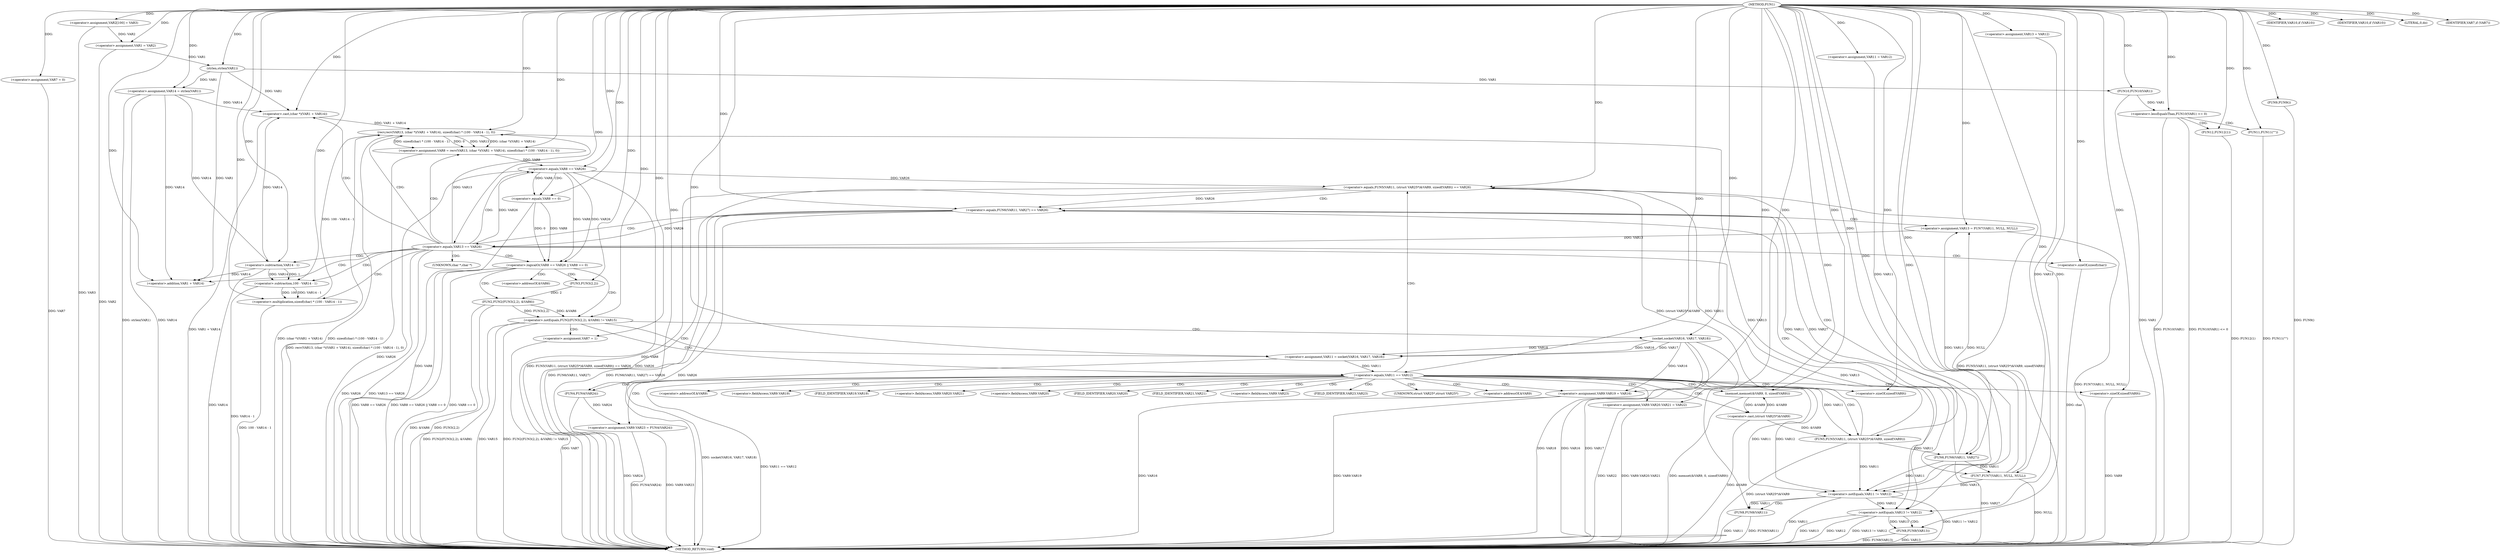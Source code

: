 digraph FUN1 {  
"1000100" [label = "(METHOD,FUN1)" ]
"1000282" [label = "(METHOD_RETURN,void)" ]
"1000104" [label = "(<operator>.assignment,VAR2[100] = VAR3)" ]
"1000107" [label = "(<operator>.assignment,VAR1 = VAR2)" ]
"1000115" [label = "(<operator>.assignment,VAR7 = 0)" ]
"1000122" [label = "(<operator>.assignment,VAR11 = VAR12)" ]
"1000126" [label = "(<operator>.assignment,VAR13 = VAR12)" ]
"1000130" [label = "(<operator>.assignment,VAR14 = strlen(VAR1))" ]
"1000132" [label = "(strlen,strlen(VAR1))" ]
"1000137" [label = "(<operator>.notEquals,FUN2(FUN3(2,2), &VAR6) != VAR15)" ]
"1000138" [label = "(FUN2,FUN2(FUN3(2,2), &VAR6))" ]
"1000139" [label = "(FUN3,FUN3(2,2))" ]
"1000147" [label = "(<operator>.assignment,VAR7 = 1)" ]
"1000150" [label = "(<operator>.assignment,VAR11 = socket(VAR16, VAR17, VAR18))" ]
"1000152" [label = "(socket,socket(VAR16, VAR17, VAR18))" ]
"1000157" [label = "(<operator>.equals,VAR11 == VAR12)" ]
"1000162" [label = "(memset,memset(&VAR9, 0, sizeof(VAR9)))" ]
"1000166" [label = "(<operator>.sizeOf,sizeof(VAR9))" ]
"1000168" [label = "(<operator>.assignment,VAR9.VAR19 = VAR16)" ]
"1000173" [label = "(<operator>.assignment,VAR9.VAR20.VAR21 = VAR22)" ]
"1000180" [label = "(<operator>.assignment,VAR9.VAR23 = FUN4(VAR24))" ]
"1000184" [label = "(FUN4,FUN4(VAR24))" ]
"1000187" [label = "(<operator>.equals,FUN5(VAR11, (struct VAR25*)&VAR9, sizeof(VAR9)) == VAR26)" ]
"1000188" [label = "(FUN5,FUN5(VAR11, (struct VAR25*)&VAR9, sizeof(VAR9)))" ]
"1000190" [label = "(<operator>.cast,(struct VAR25*)&VAR9)" ]
"1000194" [label = "(<operator>.sizeOf,sizeof(VAR9))" ]
"1000200" [label = "(<operator>.equals,FUN6(VAR11, VAR27) == VAR26)" ]
"1000201" [label = "(FUN6,FUN6(VAR11, VAR27))" ]
"1000207" [label = "(<operator>.assignment,VAR13 = FUN7(VAR11, NULL, NULL))" ]
"1000209" [label = "(FUN7,FUN7(VAR11, NULL, NULL))" ]
"1000214" [label = "(<operator>.equals,VAR13 == VAR26)" ]
"1000219" [label = "(<operator>.assignment,VAR8 = recv(VAR13, (char *)(VAR1 + VAR14), sizeof(char) * (100 - VAR14 - 1), 0))" ]
"1000221" [label = "(recv,recv(VAR13, (char *)(VAR1 + VAR14), sizeof(char) * (100 - VAR14 - 1), 0))" ]
"1000223" [label = "(<operator>.cast,(char *)(VAR1 + VAR14))" ]
"1000225" [label = "(<operator>.addition,VAR1 + VAR14)" ]
"1000228" [label = "(<operator>.multiplication,sizeof(char) * (100 - VAR14 - 1))" ]
"1000229" [label = "(<operator>.sizeOf,sizeof(char))" ]
"1000231" [label = "(<operator>.subtraction,100 - VAR14 - 1)" ]
"1000233" [label = "(<operator>.subtraction,VAR14 - 1)" ]
"1000238" [label = "(<operator>.logicalOr,VAR8 == VAR26 || VAR8 == 0)" ]
"1000239" [label = "(<operator>.equals,VAR8 == VAR26)" ]
"1000242" [label = "(<operator>.equals,VAR8 == 0)" ]
"1000248" [label = "(IDENTIFIER,VAR10,if (VAR10))" ]
"1000251" [label = "(IDENTIFIER,VAR10,if (VAR10))" ]
"1000253" [label = "(LITERAL,0,do)" ]
"1000255" [label = "(<operator>.notEquals,VAR11 != VAR12)" ]
"1000259" [label = "(FUN8,FUN8(VAR11))" ]
"1000262" [label = "(<operator>.notEquals,VAR13 != VAR12)" ]
"1000266" [label = "(FUN8,FUN8(VAR13))" ]
"1000269" [label = "(IDENTIFIER,VAR7,if (VAR7))" ]
"1000271" [label = "(FUN9,FUN9())" ]
"1000273" [label = "(<operator>.lessEqualsThan,FUN10(VAR1) <= 0)" ]
"1000274" [label = "(FUN10,FUN10(VAR1))" ]
"1000278" [label = "(FUN11,FUN11(\"\"))" ]
"1000280" [label = "(FUN12,FUN12(1))" ]
"1000142" [label = "(<operator>.addressOf,&VAR6)" ]
"1000163" [label = "(<operator>.addressOf,&VAR9)" ]
"1000169" [label = "(<operator>.fieldAccess,VAR9.VAR19)" ]
"1000171" [label = "(FIELD_IDENTIFIER,VAR19,VAR19)" ]
"1000174" [label = "(<operator>.fieldAccess,VAR9.VAR20.VAR21)" ]
"1000175" [label = "(<operator>.fieldAccess,VAR9.VAR20)" ]
"1000177" [label = "(FIELD_IDENTIFIER,VAR20,VAR20)" ]
"1000178" [label = "(FIELD_IDENTIFIER,VAR21,VAR21)" ]
"1000181" [label = "(<operator>.fieldAccess,VAR9.VAR23)" ]
"1000183" [label = "(FIELD_IDENTIFIER,VAR23,VAR23)" ]
"1000191" [label = "(UNKNOWN,struct VAR25*,struct VAR25*)" ]
"1000192" [label = "(<operator>.addressOf,&VAR9)" ]
"1000224" [label = "(UNKNOWN,char *,char *)" ]
  "1000184" -> "1000282"  [ label = "DDG: VAR24"] 
  "1000180" -> "1000282"  [ label = "DDG: VAR9.VAR23"] 
  "1000147" -> "1000282"  [ label = "DDG: VAR7"] 
  "1000273" -> "1000282"  [ label = "DDG: FUN10(VAR1) <= 0"] 
  "1000137" -> "1000282"  [ label = "DDG: FUN2(FUN3(2,2), &VAR6)"] 
  "1000255" -> "1000282"  [ label = "DDG: VAR11"] 
  "1000259" -> "1000282"  [ label = "DDG: FUN8(VAR11)"] 
  "1000187" -> "1000282"  [ label = "DDG: FUN5(VAR11, (struct VAR25*)&VAR9, sizeof(VAR9))"] 
  "1000259" -> "1000282"  [ label = "DDG: VAR11"] 
  "1000168" -> "1000282"  [ label = "DDG: VAR16"] 
  "1000187" -> "1000282"  [ label = "DDG: FUN5(VAR11, (struct VAR25*)&VAR9, sizeof(VAR9)) == VAR26"] 
  "1000138" -> "1000282"  [ label = "DDG: &VAR6"] 
  "1000223" -> "1000282"  [ label = "DDG: VAR1 + VAR14"] 
  "1000219" -> "1000282"  [ label = "DDG: recv(VAR13, (char *)(VAR1 + VAR14), sizeof(char) * (100 - VAR14 - 1), 0)"] 
  "1000200" -> "1000282"  [ label = "DDG: FUN6(VAR11, VAR27)"] 
  "1000221" -> "1000282"  [ label = "DDG: (char *)(VAR1 + VAR14)"] 
  "1000207" -> "1000282"  [ label = "DDG: FUN7(VAR11, NULL, NULL)"] 
  "1000231" -> "1000282"  [ label = "DDG: VAR14 - 1"] 
  "1000238" -> "1000282"  [ label = "DDG: VAR8 == VAR26"] 
  "1000274" -> "1000282"  [ label = "DDG: VAR1"] 
  "1000168" -> "1000282"  [ label = "DDG: VAR9.VAR19"] 
  "1000280" -> "1000282"  [ label = "DDG: FUN12(1)"] 
  "1000188" -> "1000282"  [ label = "DDG: (struct VAR25*)&VAR9"] 
  "1000200" -> "1000282"  [ label = "DDG: FUN6(VAR11, VAR27) == VAR26"] 
  "1000214" -> "1000282"  [ label = "DDG: VAR26"] 
  "1000157" -> "1000282"  [ label = "DDG: VAR11 == VAR12"] 
  "1000173" -> "1000282"  [ label = "DDG: VAR22"] 
  "1000255" -> "1000282"  [ label = "DDG: VAR11 != VAR12"] 
  "1000239" -> "1000282"  [ label = "DDG: VAR8"] 
  "1000238" -> "1000282"  [ label = "DDG: VAR8 == VAR26 || VAR8 == 0"] 
  "1000221" -> "1000282"  [ label = "DDG: sizeof(char) * (100 - VAR14 - 1)"] 
  "1000214" -> "1000282"  [ label = "DDG: VAR13 == VAR26"] 
  "1000130" -> "1000282"  [ label = "DDG: strlen(VAR1)"] 
  "1000138" -> "1000282"  [ label = "DDG: FUN3(2,2)"] 
  "1000194" -> "1000282"  [ label = "DDG: VAR9"] 
  "1000180" -> "1000282"  [ label = "DDG: FUN4(VAR24)"] 
  "1000150" -> "1000282"  [ label = "DDG: socket(VAR16, VAR17, VAR18)"] 
  "1000152" -> "1000282"  [ label = "DDG: VAR18"] 
  "1000137" -> "1000282"  [ label = "DDG: VAR15"] 
  "1000266" -> "1000282"  [ label = "DDG: VAR13"] 
  "1000262" -> "1000282"  [ label = "DDG: VAR13"] 
  "1000262" -> "1000282"  [ label = "DDG: VAR12"] 
  "1000201" -> "1000282"  [ label = "DDG: VAR27"] 
  "1000273" -> "1000282"  [ label = "DDG: FUN10(VAR1)"] 
  "1000266" -> "1000282"  [ label = "DDG: FUN8(VAR13)"] 
  "1000152" -> "1000282"  [ label = "DDG: VAR16"] 
  "1000228" -> "1000282"  [ label = "DDG: 100 - VAR14 - 1"] 
  "1000278" -> "1000282"  [ label = "DDG: FUN11(\"\")"] 
  "1000209" -> "1000282"  [ label = "DDG: NULL"] 
  "1000262" -> "1000282"  [ label = "DDG: VAR13 != VAR12"] 
  "1000152" -> "1000282"  [ label = "DDG: VAR17"] 
  "1000233" -> "1000282"  [ label = "DDG: VAR14"] 
  "1000229" -> "1000282"  [ label = "DDG: char"] 
  "1000238" -> "1000282"  [ label = "DDG: VAR8 == 0"] 
  "1000187" -> "1000282"  [ label = "DDG: VAR26"] 
  "1000162" -> "1000282"  [ label = "DDG: memset(&VAR9, 0, sizeof(VAR9))"] 
  "1000239" -> "1000282"  [ label = "DDG: VAR26"] 
  "1000271" -> "1000282"  [ label = "DDG: FUN9()"] 
  "1000115" -> "1000282"  [ label = "DDG: VAR7"] 
  "1000190" -> "1000282"  [ label = "DDG: &VAR9"] 
  "1000173" -> "1000282"  [ label = "DDG: VAR9.VAR20.VAR21"] 
  "1000137" -> "1000282"  [ label = "DDG: FUN2(FUN3(2,2), &VAR6) != VAR15"] 
  "1000242" -> "1000282"  [ label = "DDG: VAR8"] 
  "1000104" -> "1000282"  [ label = "DDG: VAR3"] 
  "1000107" -> "1000282"  [ label = "DDG: VAR2"] 
  "1000130" -> "1000282"  [ label = "DDG: VAR14"] 
  "1000200" -> "1000282"  [ label = "DDG: VAR26"] 
  "1000100" -> "1000104"  [ label = "DDG: "] 
  "1000104" -> "1000107"  [ label = "DDG: VAR2"] 
  "1000100" -> "1000107"  [ label = "DDG: "] 
  "1000100" -> "1000115"  [ label = "DDG: "] 
  "1000100" -> "1000122"  [ label = "DDG: "] 
  "1000100" -> "1000126"  [ label = "DDG: "] 
  "1000132" -> "1000130"  [ label = "DDG: VAR1"] 
  "1000100" -> "1000130"  [ label = "DDG: "] 
  "1000107" -> "1000132"  [ label = "DDG: VAR1"] 
  "1000100" -> "1000132"  [ label = "DDG: "] 
  "1000138" -> "1000137"  [ label = "DDG: FUN3(2,2)"] 
  "1000138" -> "1000137"  [ label = "DDG: &VAR6"] 
  "1000139" -> "1000138"  [ label = "DDG: 2"] 
  "1000100" -> "1000139"  [ label = "DDG: "] 
  "1000100" -> "1000137"  [ label = "DDG: "] 
  "1000100" -> "1000147"  [ label = "DDG: "] 
  "1000152" -> "1000150"  [ label = "DDG: VAR16"] 
  "1000152" -> "1000150"  [ label = "DDG: VAR17"] 
  "1000152" -> "1000150"  [ label = "DDG: VAR18"] 
  "1000100" -> "1000150"  [ label = "DDG: "] 
  "1000100" -> "1000152"  [ label = "DDG: "] 
  "1000150" -> "1000157"  [ label = "DDG: VAR11"] 
  "1000100" -> "1000157"  [ label = "DDG: "] 
  "1000190" -> "1000162"  [ label = "DDG: &VAR9"] 
  "1000100" -> "1000162"  [ label = "DDG: "] 
  "1000100" -> "1000166"  [ label = "DDG: "] 
  "1000152" -> "1000168"  [ label = "DDG: VAR16"] 
  "1000100" -> "1000168"  [ label = "DDG: "] 
  "1000100" -> "1000173"  [ label = "DDG: "] 
  "1000184" -> "1000180"  [ label = "DDG: VAR24"] 
  "1000100" -> "1000184"  [ label = "DDG: "] 
  "1000188" -> "1000187"  [ label = "DDG: VAR11"] 
  "1000188" -> "1000187"  [ label = "DDG: (struct VAR25*)&VAR9"] 
  "1000157" -> "1000188"  [ label = "DDG: VAR11"] 
  "1000100" -> "1000188"  [ label = "DDG: "] 
  "1000190" -> "1000188"  [ label = "DDG: &VAR9"] 
  "1000162" -> "1000190"  [ label = "DDG: &VAR9"] 
  "1000100" -> "1000194"  [ label = "DDG: "] 
  "1000239" -> "1000187"  [ label = "DDG: VAR26"] 
  "1000100" -> "1000187"  [ label = "DDG: "] 
  "1000201" -> "1000200"  [ label = "DDG: VAR11"] 
  "1000201" -> "1000200"  [ label = "DDG: VAR27"] 
  "1000188" -> "1000201"  [ label = "DDG: VAR11"] 
  "1000100" -> "1000201"  [ label = "DDG: "] 
  "1000187" -> "1000200"  [ label = "DDG: VAR26"] 
  "1000100" -> "1000200"  [ label = "DDG: "] 
  "1000209" -> "1000207"  [ label = "DDG: VAR11"] 
  "1000209" -> "1000207"  [ label = "DDG: NULL"] 
  "1000100" -> "1000207"  [ label = "DDG: "] 
  "1000201" -> "1000209"  [ label = "DDG: VAR11"] 
  "1000100" -> "1000209"  [ label = "DDG: "] 
  "1000207" -> "1000214"  [ label = "DDG: VAR13"] 
  "1000100" -> "1000214"  [ label = "DDG: "] 
  "1000200" -> "1000214"  [ label = "DDG: VAR26"] 
  "1000221" -> "1000219"  [ label = "DDG: VAR13"] 
  "1000221" -> "1000219"  [ label = "DDG: (char *)(VAR1 + VAR14)"] 
  "1000221" -> "1000219"  [ label = "DDG: sizeof(char) * (100 - VAR14 - 1)"] 
  "1000221" -> "1000219"  [ label = "DDG: 0"] 
  "1000100" -> "1000219"  [ label = "DDG: "] 
  "1000214" -> "1000221"  [ label = "DDG: VAR13"] 
  "1000100" -> "1000221"  [ label = "DDG: "] 
  "1000223" -> "1000221"  [ label = "DDG: VAR1 + VAR14"] 
  "1000132" -> "1000223"  [ label = "DDG: VAR1"] 
  "1000100" -> "1000223"  [ label = "DDG: "] 
  "1000233" -> "1000223"  [ label = "DDG: VAR14"] 
  "1000130" -> "1000223"  [ label = "DDG: VAR14"] 
  "1000132" -> "1000225"  [ label = "DDG: VAR1"] 
  "1000100" -> "1000225"  [ label = "DDG: "] 
  "1000233" -> "1000225"  [ label = "DDG: VAR14"] 
  "1000130" -> "1000225"  [ label = "DDG: VAR14"] 
  "1000228" -> "1000221"  [ label = "DDG: 100 - VAR14 - 1"] 
  "1000100" -> "1000228"  [ label = "DDG: "] 
  "1000100" -> "1000229"  [ label = "DDG: "] 
  "1000231" -> "1000228"  [ label = "DDG: 100"] 
  "1000231" -> "1000228"  [ label = "DDG: VAR14 - 1"] 
  "1000100" -> "1000231"  [ label = "DDG: "] 
  "1000233" -> "1000231"  [ label = "DDG: VAR14"] 
  "1000233" -> "1000231"  [ label = "DDG: 1"] 
  "1000100" -> "1000233"  [ label = "DDG: "] 
  "1000130" -> "1000233"  [ label = "DDG: VAR14"] 
  "1000239" -> "1000238"  [ label = "DDG: VAR8"] 
  "1000239" -> "1000238"  [ label = "DDG: VAR26"] 
  "1000219" -> "1000239"  [ label = "DDG: VAR8"] 
  "1000100" -> "1000239"  [ label = "DDG: "] 
  "1000214" -> "1000239"  [ label = "DDG: VAR26"] 
  "1000242" -> "1000238"  [ label = "DDG: VAR8"] 
  "1000242" -> "1000238"  [ label = "DDG: 0"] 
  "1000239" -> "1000242"  [ label = "DDG: VAR8"] 
  "1000100" -> "1000242"  [ label = "DDG: "] 
  "1000100" -> "1000248"  [ label = "DDG: "] 
  "1000100" -> "1000251"  [ label = "DDG: "] 
  "1000100" -> "1000253"  [ label = "DDG: "] 
  "1000209" -> "1000255"  [ label = "DDG: VAR11"] 
  "1000188" -> "1000255"  [ label = "DDG: VAR11"] 
  "1000122" -> "1000255"  [ label = "DDG: VAR11"] 
  "1000157" -> "1000255"  [ label = "DDG: VAR11"] 
  "1000201" -> "1000255"  [ label = "DDG: VAR11"] 
  "1000100" -> "1000255"  [ label = "DDG: "] 
  "1000157" -> "1000255"  [ label = "DDG: VAR12"] 
  "1000255" -> "1000259"  [ label = "DDG: VAR11"] 
  "1000100" -> "1000259"  [ label = "DDG: "] 
  "1000221" -> "1000262"  [ label = "DDG: VAR13"] 
  "1000126" -> "1000262"  [ label = "DDG: VAR13"] 
  "1000214" -> "1000262"  [ label = "DDG: VAR13"] 
  "1000100" -> "1000262"  [ label = "DDG: "] 
  "1000255" -> "1000262"  [ label = "DDG: VAR12"] 
  "1000262" -> "1000266"  [ label = "DDG: VAR13"] 
  "1000100" -> "1000266"  [ label = "DDG: "] 
  "1000100" -> "1000269"  [ label = "DDG: "] 
  "1000100" -> "1000271"  [ label = "DDG: "] 
  "1000274" -> "1000273"  [ label = "DDG: VAR1"] 
  "1000132" -> "1000274"  [ label = "DDG: VAR1"] 
  "1000100" -> "1000274"  [ label = "DDG: "] 
  "1000100" -> "1000273"  [ label = "DDG: "] 
  "1000100" -> "1000278"  [ label = "DDG: "] 
  "1000100" -> "1000280"  [ label = "DDG: "] 
  "1000137" -> "1000150"  [ label = "CDG: "] 
  "1000137" -> "1000157"  [ label = "CDG: "] 
  "1000137" -> "1000152"  [ label = "CDG: "] 
  "1000137" -> "1000147"  [ label = "CDG: "] 
  "1000157" -> "1000174"  [ label = "CDG: "] 
  "1000157" -> "1000191"  [ label = "CDG: "] 
  "1000157" -> "1000166"  [ label = "CDG: "] 
  "1000157" -> "1000180"  [ label = "CDG: "] 
  "1000157" -> "1000183"  [ label = "CDG: "] 
  "1000157" -> "1000188"  [ label = "CDG: "] 
  "1000157" -> "1000190"  [ label = "CDG: "] 
  "1000157" -> "1000175"  [ label = "CDG: "] 
  "1000157" -> "1000194"  [ label = "CDG: "] 
  "1000157" -> "1000192"  [ label = "CDG: "] 
  "1000157" -> "1000187"  [ label = "CDG: "] 
  "1000157" -> "1000169"  [ label = "CDG: "] 
  "1000157" -> "1000163"  [ label = "CDG: "] 
  "1000157" -> "1000168"  [ label = "CDG: "] 
  "1000157" -> "1000178"  [ label = "CDG: "] 
  "1000157" -> "1000173"  [ label = "CDG: "] 
  "1000157" -> "1000171"  [ label = "CDG: "] 
  "1000157" -> "1000184"  [ label = "CDG: "] 
  "1000157" -> "1000177"  [ label = "CDG: "] 
  "1000157" -> "1000162"  [ label = "CDG: "] 
  "1000157" -> "1000181"  [ label = "CDG: "] 
  "1000187" -> "1000200"  [ label = "CDG: "] 
  "1000187" -> "1000201"  [ label = "CDG: "] 
  "1000200" -> "1000214"  [ label = "CDG: "] 
  "1000200" -> "1000207"  [ label = "CDG: "] 
  "1000200" -> "1000209"  [ label = "CDG: "] 
  "1000214" -> "1000238"  [ label = "CDG: "] 
  "1000214" -> "1000221"  [ label = "CDG: "] 
  "1000214" -> "1000233"  [ label = "CDG: "] 
  "1000214" -> "1000219"  [ label = "CDG: "] 
  "1000214" -> "1000224"  [ label = "CDG: "] 
  "1000214" -> "1000239"  [ label = "CDG: "] 
  "1000214" -> "1000229"  [ label = "CDG: "] 
  "1000214" -> "1000225"  [ label = "CDG: "] 
  "1000214" -> "1000231"  [ label = "CDG: "] 
  "1000214" -> "1000223"  [ label = "CDG: "] 
  "1000214" -> "1000228"  [ label = "CDG: "] 
  "1000238" -> "1000142"  [ label = "CDG: "] 
  "1000238" -> "1000139"  [ label = "CDG: "] 
  "1000238" -> "1000138"  [ label = "CDG: "] 
  "1000238" -> "1000137"  [ label = "CDG: "] 
  "1000239" -> "1000242"  [ label = "CDG: "] 
  "1000255" -> "1000259"  [ label = "CDG: "] 
  "1000262" -> "1000266"  [ label = "CDG: "] 
  "1000273" -> "1000280"  [ label = "CDG: "] 
  "1000273" -> "1000278"  [ label = "CDG: "] 
}
